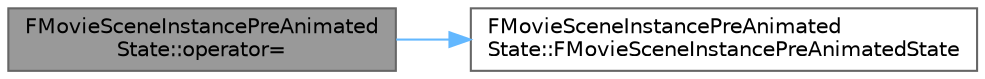 digraph "FMovieSceneInstancePreAnimatedState::operator="
{
 // INTERACTIVE_SVG=YES
 // LATEX_PDF_SIZE
  bgcolor="transparent";
  edge [fontname=Helvetica,fontsize=10,labelfontname=Helvetica,labelfontsize=10];
  node [fontname=Helvetica,fontsize=10,shape=box,height=0.2,width=0.4];
  rankdir="LR";
  Node1 [id="Node000001",label="FMovieSceneInstancePreAnimated\lState::operator=",height=0.2,width=0.4,color="gray40", fillcolor="grey60", style="filled", fontcolor="black",tooltip=" "];
  Node1 -> Node2 [id="edge1_Node000001_Node000002",color="steelblue1",style="solid",tooltip=" "];
  Node2 [id="Node000002",label="FMovieSceneInstancePreAnimated\lState::FMovieSceneInstancePreAnimatedState",height=0.2,width=0.4,color="grey40", fillcolor="white", style="filled",URL="$dd/d7d/classFMovieSceneInstancePreAnimatedState.html#a5003aadb8f2730fb2e9674804f2b797c",tooltip=" "];
}
